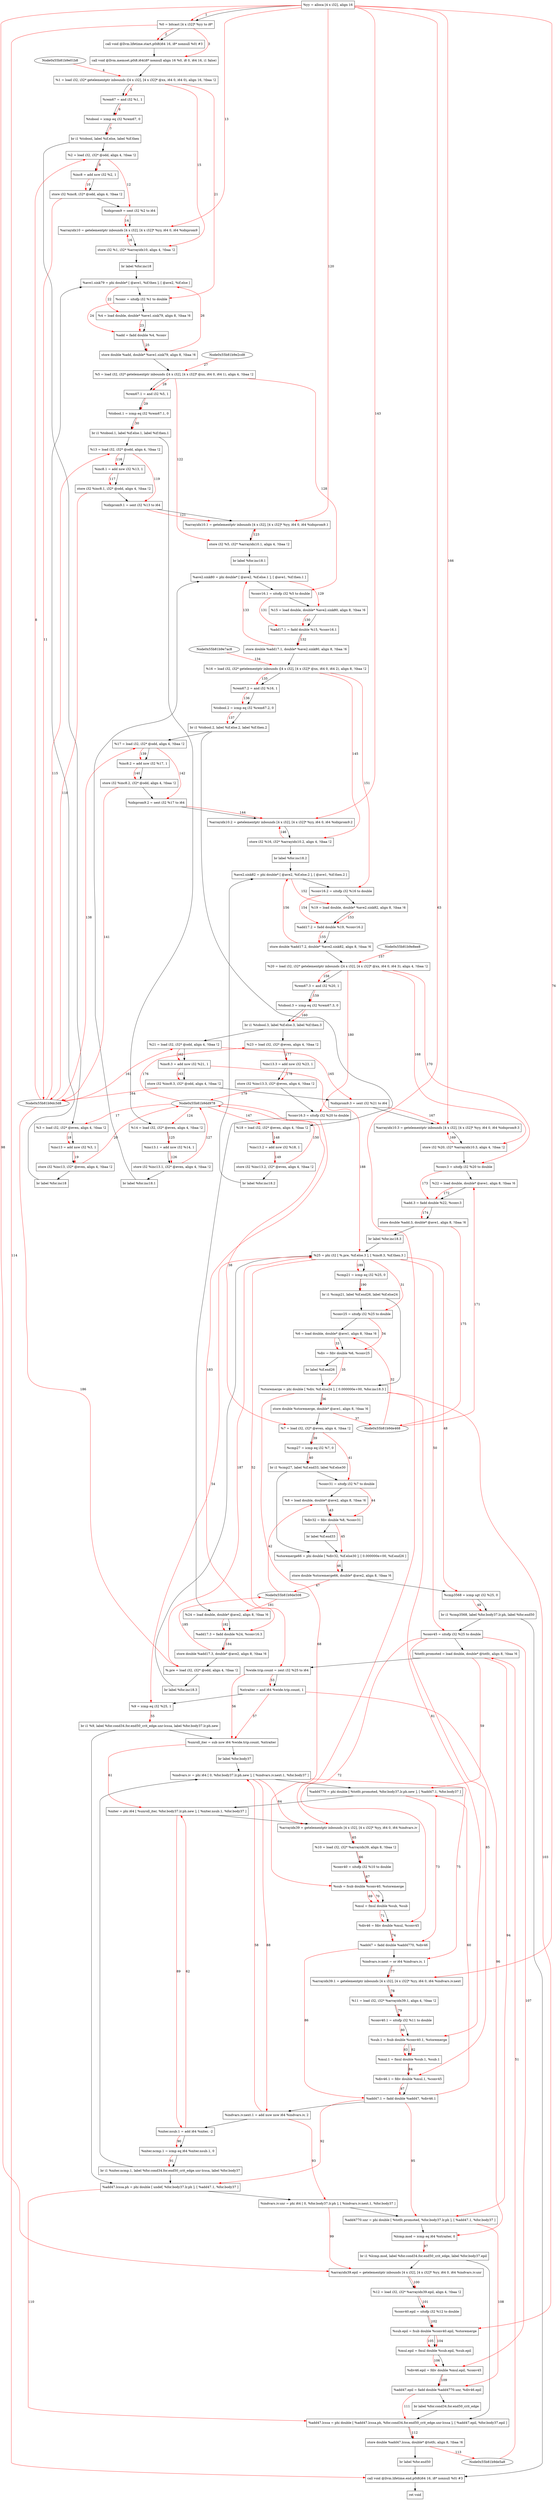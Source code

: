 digraph "CDFG for'func' function" {
	Node0x55b81b9df7c8[shape=record, label="  %yy = alloca [4 x i32], align 16"]
	Node0x55b81b9df878[shape=record, label="  %0 = bitcast [4 x i32]* %yy to i8*"]
	Node0x55b81b9dfcd8[shape=record, label="  call void @llvm.lifetime.start.p0i8(i64 16, i8* nonnull %0) #3"]
	Node0x55b81b9e00a8[shape=record, label="  call void @llvm.memset.p0i8.i64(i8* nonnull align 16 %0, i8 0, i64 16, i1 false)"]
	Node0x55b81b9e0418[shape=record, label="  %1 = load i32, i32* getelementptr inbounds ([4 x i32], [4 x i32]* @xx, i64 0, i64 0), align 16, !tbaa !2"]
	Node0x55b81b9e1340[shape=record, label="  %rem67 = and i32 %1, 1"]
	Node0x55b81b9e13b0[shape=record, label="  %tobool = icmp eq i32 %rem67, 0"]
	Node0x55b81b971348[shape=record, label="  br i1 %tobool, label %if.else, label %if.then"]
	Node0x55b81b9e1568[shape=record, label="  %2 = load i32, i32* @odd, align 4, !tbaa !2"]
	Node0x55b81b9e1c20[shape=record, label="  %inc8 = add nsw i32 %2, 1"]
	Node0x55b81b9e1c90[shape=record, label="  store i32 %inc8, i32* @odd, align 4, !tbaa !2"]
	Node0x55b81b9e1cf8[shape=record, label="  %idxprom9 = sext i32 %2 to i64"]
	Node0x55b81b9e1db8[shape=record, label="  %arrayidx10 = getelementptr inbounds [4 x i32], [4 x i32]* %yy, i64 0, i64 %idxprom9"]
	Node0x55b81b9e1e70[shape=record, label="  store i32 %1, i32* %arrayidx10, align 4, !tbaa !2"]
	Node0x55b81b9e1fb8[shape=record, label="  br label %for.inc18"]
	Node0x55b81b9e1498[shape=record, label="  %3 = load i32, i32* @even, align 4, !tbaa !2"]
	Node0x55b81b9e2030[shape=record, label="  %inc13 = add nsw i32 %3, 1"]
	Node0x55b81b9e20c0[shape=record, label="  store i32 %inc13, i32* @even, align 4, !tbaa !2"]
	Node0x55b81b9e2128[shape=record, label="  br label %for.inc18"]
	Node0x55b81b9e2178[shape=record, label="  %ave1.sink79 = phi double* [ @ave1, %if.then ], [ @ave2, %if.else ]"]
	Node0x55b81b9e1f58[shape=record, label="  %conv = sitofp i32 %1 to double"]
	Node0x55b81b9e2418[shape=record, label="  %4 = load double, double* %ave1.sink79, align 8, !tbaa !6"]
	Node0x55b81b9e2580[shape=record, label="  %add = fadd double %4, %conv"]
	Node0x55b81b9e2610[shape=record, label="  store double %add, double* %ave1.sink79, align 8, !tbaa !6"]
	Node0x55b81b9e2d28[shape=record, label="  %5 = load i32, i32* getelementptr inbounds ([4 x i32], [4 x i32]* @xx, i64 0, i64 1), align 4, !tbaa !2"]
	Node0x55b81b9e2da0[shape=record, label="  %rem67.1 = and i32 %5, 1"]
	Node0x55b81b9e2e10[shape=record, label="  %tobool.1 = icmp eq i32 %rem67.1, 0"]
	Node0x55b81b971588[shape=record, label="  br i1 %tobool.1, label %if.else.1, label %if.then.1"]
	Node0x55b81b9e30d8[shape=record, label="  %conv25 = sitofp i32 %25 to double"]
	Node0x55b81b9e31c8[shape=record, label="  %6 = load double, double* @ave1, align 8, !tbaa !6"]
	Node0x55b81b9e3240[shape=record, label="  %div = fdiv double %6, %conv25"]
	Node0x55b81b9e3398[shape=record, label="  br label %if.end26"]
	Node0x55b81b9e3468[shape=record, label="  %storemerge = phi double [ %div, %if.else24 ], [ 0.000000e+00, %for.inc18.3 ]"]
	Node0x55b81b9e3560[shape=record, label="  store double %storemerge, double* @ave1, align 8, !tbaa !6"]
	Node0x55b81b9e35c8[shape=record, label="  %7 = load i32, i32* @even, align 4, !tbaa !2"]
	Node0x55b81b9e3640[shape=record, label="  %cmp27 = icmp eq i32 %7, 0"]
	Node0x55b81b9e3bc8[shape=record, label="  br i1 %cmp27, label %if.end33, label %if.else30"]
	Node0x55b81b9e3b38[shape=record, label="  %conv31 = sitofp i32 %7 to double"]
	Node0x55b81b9e3c48[shape=record, label="  %8 = load double, double* @ave2, align 8, !tbaa !6"]
	Node0x55b81b9e3d50[shape=record, label="  %div32 = fdiv double %8, %conv31"]
	Node0x55b81b9e3dc8[shape=record, label="  br label %if.end33"]
	Node0x55b81b9e2508[shape=record, label="  %storemerge66 = phi double [ %div32, %if.else30 ], [ 0.000000e+00, %if.end26 ]"]
	Node0x55b81b9e3ec0[shape=record, label="  store double %storemerge66, double* @ave2, align 8, !tbaa !6"]
	Node0x55b81b9e3f40[shape=record, label="  %cmp3568 = icmp sgt i32 %25, 0"]
	Node0x55b81b9e4168[shape=record, label="  br i1 %cmp3568, label %for.body37.lr.ph, label %for.end50"]
	Node0x55b81b9e3a58[shape=record, label="  %conv45 = sitofp i32 %25 to double"]
	Node0x55b81b9e4228[shape=record, label="  %totfc.promoted = load double, double* @totfc, align 8, !tbaa !6"]
	Node0x55b81b9e4288[shape=record, label="  %wide.trip.count = zext i32 %25 to i64"]
	Node0x55b81b9e4b70[shape=record, label="  %xtraiter = and i64 %wide.trip.count, 1"]
	Node0x55b81b9e4be0[shape=record, label="  %9 = icmp eq i32 %25, 1"]
	Node0x55b81b9e4f18[shape=record, label="  br i1 %9, label %for.cond34.for.end50_crit_edge.unr-lcssa, label %for.body37.lr.ph.new"]
	Node0x55b81b9e4f90[shape=record, label="  %unroll_iter = sub nsw i64 %wide.trip.count, %xtraiter"]
	Node0x55b81b9e5068[shape=record, label="  br label %for.body37"]
	Node0x55b81b9e5118[shape=record, label="  %indvars.iv = phi i64 [ 0, %for.body37.lr.ph.new ], [ %indvars.iv.next.1, %for.body37 ]"]
	Node0x55b81b9e5298[shape=record, label="  %add4770 = phi double [ %totfc.promoted, %for.body37.lr.ph.new ], [ %add47.1, %for.body37 ]"]
	Node0x55b81b9e53e8[shape=record, label="  %niter = phi i64 [ %unroll_iter, %for.body37.lr.ph.new ], [ %niter.nsub.1, %for.body37 ]"]
	Node0x55b81b9e54e8[shape=record, label="  %arrayidx39 = getelementptr inbounds [4 x i32], [4 x i32]* %yy, i64 0, i64 %indvars.iv"]
	Node0x55b81b9e5588[shape=record, label="  %10 = load i32, i32* %arrayidx39, align 8, !tbaa !2"]
	Node0x55b81b9e55e8[shape=record, label="  %conv40 = sitofp i32 %10 to double"]
	Node0x55b81b9e5680[shape=record, label="  %sub = fsub double %conv40, %storemerge"]
	Node0x55b81b9e5710[shape=record, label="  %mul = fmul double %sub, %sub"]
	Node0x55b81b9e57a0[shape=record, label="  %div46 = fdiv double %mul, %conv45"]
	Node0x55b81b9e5e50[shape=record, label="  %add47 = fadd double %add4770, %div46"]
	Node0x55b81b9e5ee0[shape=record, label="  %indvars.iv.next = or i64 %indvars.iv, 1"]
	Node0x55b81b9e5fc8[shape=record, label="  %arrayidx39.1 = getelementptr inbounds [4 x i32], [4 x i32]* %yy, i64 0, i64 %indvars.iv.next"]
	Node0x55b81b9e6038[shape=record, label="  %11 = load i32, i32* %arrayidx39.1, align 4, !tbaa !2"]
	Node0x55b81b9e6098[shape=record, label="  %conv40.1 = sitofp i32 %11 to double"]
	Node0x55b81b9e6140[shape=record, label="  %sub.1 = fsub double %conv40.1, %storemerge"]
	Node0x55b81b9e61d0[shape=record, label="  %mul.1 = fmul double %sub.1, %sub.1"]
	Node0x55b81b9e6260[shape=record, label="  %div46.1 = fdiv double %mul.1, %conv45"]
	Node0x55b81b9e62f0[shape=record, label="  %add47.1 = fadd double %add47, %div46.1"]
	Node0x55b81b9e6390[shape=record, label="  %indvars.iv.next.1 = add nuw nsw i64 %indvars.iv, 2"]
	Node0x55b81b9e6400[shape=record, label="  %niter.nsub.1 = add i64 %niter, -2"]
	Node0x55b81b9e6470[shape=record, label="  %niter.ncmp.1 = icmp eq i64 %niter.nsub.1, 0"]
	Node0x55b81b9e6538[shape=record, label="  br i1 %niter.ncmp.1, label %for.cond34.for.end50_crit_edge.unr-lcssa, label %for.body37"]
	Node0x55b81b9e65b8[shape=record, label="  %add47.lcssa.ph = phi double [ undef, %for.body37.lr.ph ], [ %add47.1, %for.body37 ]"]
	Node0x55b81b9e6688[shape=record, label="  %indvars.iv.unr = phi i64 [ 0, %for.body37.lr.ph ], [ %indvars.iv.next.1, %for.body37 ]"]
	Node0x55b81b9e6758[shape=record, label="  %add4770.unr = phi double [ %totfc.promoted, %for.body37.lr.ph ], [ %add47.1, %for.body37 ]"]
	Node0x55b81b9e6820[shape=record, label="  %lcmp.mod = icmp eq i64 %xtraiter, 0"]
	Node0x55b81b9e69a8[shape=record, label="  br i1 %lcmp.mod, label %for.cond34.for.end50_crit_edge, label %for.body37.epil"]
	Node0x55b81b9e6a68[shape=record, label="  %arrayidx39.epil = getelementptr inbounds [4 x i32], [4 x i32]* %yy, i64 0, i64 %indvars.iv.unr"]
	Node0x55b81b9e5398[shape=record, label="  %12 = load i32, i32* %arrayidx39.epil, align 4, !tbaa !2"]
	Node0x55b81b9e4e68[shape=record, label="  %conv40.epil = sitofp i32 %12 to double"]
	Node0x55b81b9e6b20[shape=record, label="  %sub.epil = fsub double %conv40.epil, %storemerge"]
	Node0x55b81b9e6bc0[shape=record, label="  %mul.epil = fmul double %sub.epil, %sub.epil"]
	Node0x55b81b9e6c60[shape=record, label="  %div46.epil = fdiv double %mul.epil, %conv45"]
	Node0x55b81b9e6d00[shape=record, label="  %add47.epil = fadd double %add4770.unr, %div46.epil"]
	Node0x55b81b9e5248[shape=record, label="  br label %for.cond34.for.end50_crit_edge"]
	Node0x55b81b9e6dd8[shape=record, label="  %add47.lcssa = phi double [ %add47.lcssa.ph, %for.cond34.for.end50_crit_edge.unr-lcssa ], [ %add47.epil, %for.body37.epil ]"]
	Node0x55b81b9e6ea0[shape=record, label="  store double %add47.lcssa, double* @totfc, align 8, !tbaa !6"]
	Node0x55b81b9e4d18[shape=record, label="  br label %for.end50"]
	Node0x55b81b9e71f8[shape=record, label="  call void @llvm.lifetime.end.p0i8(i64 16, i8* nonnull %0) #3"]
	Node0x55b81b9e4c20[shape=record, label="  ret void"]
	Node0x55b81b9e2ff8[shape=record, label="  %13 = load i32, i32* @odd, align 4, !tbaa !2"]
	Node0x55b81b9e72d0[shape=record, label="  %inc8.1 = add nsw i32 %13, 1"]
	Node0x55b81b9e7340[shape=record, label="  store i32 %inc8.1, i32* @odd, align 4, !tbaa !2"]
	Node0x55b81b9e73a8[shape=record, label="  %idxprom9.1 = sext i32 %13 to i64"]
	Node0x55b81b9e7438[shape=record, label="  %arrayidx10.1 = getelementptr inbounds [4 x i32], [4 x i32]* %yy, i64 0, i64 %idxprom9.1"]
	Node0x55b81b9e74f0[shape=record, label="  store i32 %5, i32* %arrayidx10.1, align 4, !tbaa !2"]
	Node0x55b81b9e7638[shape=record, label="  br label %for.inc18.1"]
	Node0x55b81b9e2f18[shape=record, label="  %14 = load i32, i32* @even, align 4, !tbaa !2"]
	Node0x55b81b9e76b0[shape=record, label="  %inc13.1 = add nsw i32 %14, 1"]
	Node0x55b81b9e7740[shape=record, label="  store i32 %inc13.1, i32* @even, align 4, !tbaa !2"]
	Node0x55b81b9e77a8[shape=record, label="  br label %for.inc18.1"]
	Node0x55b81b9e77f8[shape=record, label="  %ave2.sink80 = phi double* [ @ave2, %if.else.1 ], [ @ave1, %if.then.1 ]"]
	Node0x55b81b9e75d8[shape=record, label="  %conv16.1 = sitofp i32 %5 to double"]
	Node0x55b81b9e7908[shape=record, label="  %15 = load double, double* %ave2.sink80, align 8, !tbaa !6"]
	Node0x55b81b9e7980[shape=record, label="  %add17.1 = fadd double %15, %conv16.1"]
	Node0x55b81b9e7a10[shape=record, label="  store double %add17.1, double* %ave2.sink80, align 8, !tbaa !6"]
	Node0x55b81b9e7b18[shape=record, label="  %16 = load i32, i32* getelementptr inbounds ([4 x i32], [4 x i32]* @xx, i64 0, i64 2), align 8, !tbaa !2"]
	Node0x55b81b9e7b90[shape=record, label="  %rem67.2 = and i32 %16, 1"]
	Node0x55b81b9e7c00[shape=record, label="  %tobool.2 = icmp eq i32 %rem67.2, 0"]
	Node0x55b81b9e3cd8[shape=record, label="  br i1 %tobool.2, label %if.else.2, label %if.then.2"]
	Node0x55b81b9e4478[shape=record, label="  %17 = load i32, i32* @odd, align 4, !tbaa !2"]
	Node0x55b81b9e44f0[shape=record, label="  %inc8.2 = add nsw i32 %17, 1"]
	Node0x55b81b9e4580[shape=record, label="  store i32 %inc8.2, i32* @odd, align 4, !tbaa !2"]
	Node0x55b81b9e45e8[shape=record, label="  %idxprom9.2 = sext i32 %17 to i64"]
	Node0x55b81b9e46a8[shape=record, label="  %arrayidx10.2 = getelementptr inbounds [4 x i32], [4 x i32]* %yy, i64 0, i64 %idxprom9.2"]
	Node0x55b81b9e4760[shape=record, label="  store i32 %16, i32* %arrayidx10.2, align 4, !tbaa !2"]
	Node0x55b81b9e48a8[shape=record, label="  br label %for.inc18.2"]
	Node0x55b81b9e4398[shape=record, label="  %18 = load i32, i32* @even, align 4, !tbaa !2"]
	Node0x55b81b9e4920[shape=record, label="  %inc13.2 = add nsw i32 %18, 1"]
	Node0x55b81b9e49b0[shape=record, label="  store i32 %inc13.2, i32* @even, align 4, !tbaa !2"]
	Node0x55b81b9e4a18[shape=record, label="  br label %for.inc18.2"]
	Node0x55b81b9e4a68[shape=record, label="  %ave2.sink82 = phi double* [ @ave2, %if.else.2 ], [ @ave1, %if.then.2 ]"]
	Node0x55b81b9e4848[shape=record, label="  %conv16.2 = sitofp i32 %16 to double"]
	Node0x55b81b9e8cf8[shape=record, label="  %19 = load double, double* %ave2.sink82, align 8, !tbaa !6"]
	Node0x55b81b9e8d70[shape=record, label="  %add17.2 = fadd double %19, %conv16.2"]
	Node0x55b81b9e8e00[shape=record, label="  store double %add17.2, double* %ave2.sink82, align 8, !tbaa !6"]
	Node0x55b81b9e8f38[shape=record, label="  %20 = load i32, i32* getelementptr inbounds ([4 x i32], [4 x i32]* @xx, i64 0, i64 3), align 4, !tbaa !2"]
	Node0x55b81b9e8fb0[shape=record, label="  %rem67.3 = and i32 %20, 1"]
	Node0x55b81b9e9020[shape=record, label="  %tobool.3 = icmp eq i32 %rem67.3, 0"]
	Node0x55b81b9e58a8[shape=record, label="  br i1 %tobool.3, label %if.else.3, label %if.then.3"]
	Node0x55b81b9e5818[shape=record, label="  %21 = load i32, i32* @odd, align 4, !tbaa !2"]
	Node0x55b81b9e5920[shape=record, label="  %inc8.3 = add nsw i32 %21, 1"]
	Node0x55b81b9e59b0[shape=record, label="  store i32 %inc8.3, i32* @odd, align 4, !tbaa !2"]
	Node0x55b81b9e5a18[shape=record, label="  %idxprom9.3 = sext i32 %21 to i64"]
	Node0x55b81b9e5ad8[shape=record, label="  %arrayidx10.3 = getelementptr inbounds [4 x i32], [4 x i32]* %yy, i64 0, i64 %idxprom9.3"]
	Node0x55b81b9e5b90[shape=record, label="  store i32 %20, i32* %arrayidx10.3, align 4, !tbaa !2"]
	Node0x55b81b9e5bf8[shape=record, label="  %conv.3 = sitofp i32 %20 to double"]
	Node0x55b81b9e5c78[shape=record, label="  %22 = load double, double* @ave1, align 8, !tbaa !6"]
	Node0x55b81b9e5cf0[shape=record, label="  %add.3 = fadd double %22, %conv.3"]
	Node0x55b81b9e5d80[shape=record, label="  store double %add.3, double* @ave1, align 8, !tbaa !6"]
	Node0x55b81b9e9e28[shape=record, label="  br label %for.inc18.3"]
	Node0x55b81b9e9128[shape=record, label="  %23 = load i32, i32* @even, align 4, !tbaa !2"]
	Node0x55b81b9e9ea0[shape=record, label="  %inc13.3 = add nsw i32 %23, 1"]
	Node0x55b81b9e9f10[shape=record, label="  store i32 %inc13.3, i32* @even, align 4, !tbaa !2"]
	Node0x55b81b9e9f78[shape=record, label="  %conv16.3 = sitofp i32 %20 to double"]
	Node0x55b81b9e9fd8[shape=record, label="  %24 = load double, double* @ave2, align 8, !tbaa !6"]
	Node0x55b81b9ea050[shape=record, label="  %add17.3 = fadd double %24, %conv16.3"]
	Node0x55b81b9ea0e0[shape=record, label="  store double %add17.3, double* @ave2, align 8, !tbaa !6"]
	Node0x55b81b9ea148[shape=record, label="  %.pre = load i32, i32* @odd, align 4, !tbaa !2"]
	Node0x55b81b9ea1c8[shape=record, label="  br label %for.inc18.3"]
	Node0x55b81b9ea218[shape=record, label="  %25 = phi i32 [ %.pre, %if.else.3 ], [ %inc8.3, %if.then.3 ]"]
	Node0x55b81b9ea2e0[shape=record, label="  %cmp21 = icmp eq i32 %25, 0"]
	Node0x55b81b9ea388[shape=record, label="  br i1 %cmp21, label %if.end26, label %if.else24"]
	Node0x55b81b9df7c8 -> Node0x55b81b9df878
	Node0x55b81b9df878 -> Node0x55b81b9dfcd8
	Node0x55b81b9dfcd8 -> Node0x55b81b9e00a8
	Node0x55b81b9e00a8 -> Node0x55b81b9e0418
	Node0x55b81b9e0418 -> Node0x55b81b9e1340
	Node0x55b81b9e1340 -> Node0x55b81b9e13b0
	Node0x55b81b9e13b0 -> Node0x55b81b971348
	Node0x55b81b971348 -> Node0x55b81b9e1498
	Node0x55b81b971348 -> Node0x55b81b9e1568
	Node0x55b81b9e1568 -> Node0x55b81b9e1c20
	Node0x55b81b9e1c20 -> Node0x55b81b9e1c90
	Node0x55b81b9e1c90 -> Node0x55b81b9e1cf8
	Node0x55b81b9e1cf8 -> Node0x55b81b9e1db8
	Node0x55b81b9e1db8 -> Node0x55b81b9e1e70
	Node0x55b81b9e1e70 -> Node0x55b81b9e1fb8
	Node0x55b81b9e1fb8 -> Node0x55b81b9e2178
	Node0x55b81b9e1498 -> Node0x55b81b9e2030
	Node0x55b81b9e2030 -> Node0x55b81b9e20c0
	Node0x55b81b9e20c0 -> Node0x55b81b9e2128
	Node0x55b81b9e2128 -> Node0x55b81b9e2178
	Node0x55b81b9e2178 -> Node0x55b81b9e1f58
	Node0x55b81b9e1f58 -> Node0x55b81b9e2418
	Node0x55b81b9e2418 -> Node0x55b81b9e2580
	Node0x55b81b9e2580 -> Node0x55b81b9e2610
	Node0x55b81b9e2610 -> Node0x55b81b9e2d28
	Node0x55b81b9e2d28 -> Node0x55b81b9e2da0
	Node0x55b81b9e2da0 -> Node0x55b81b9e2e10
	Node0x55b81b9e2e10 -> Node0x55b81b971588
	Node0x55b81b971588 -> Node0x55b81b9e2f18
	Node0x55b81b971588 -> Node0x55b81b9e2ff8
	Node0x55b81b9e30d8 -> Node0x55b81b9e31c8
	Node0x55b81b9e31c8 -> Node0x55b81b9e3240
	Node0x55b81b9e3240 -> Node0x55b81b9e3398
	Node0x55b81b9e3398 -> Node0x55b81b9e3468
	Node0x55b81b9e3468 -> Node0x55b81b9e3560
	Node0x55b81b9e3560 -> Node0x55b81b9e35c8
	Node0x55b81b9e35c8 -> Node0x55b81b9e3640
	Node0x55b81b9e3640 -> Node0x55b81b9e3bc8
	Node0x55b81b9e3bc8 -> Node0x55b81b9e2508
	Node0x55b81b9e3bc8 -> Node0x55b81b9e3b38
	Node0x55b81b9e3b38 -> Node0x55b81b9e3c48
	Node0x55b81b9e3c48 -> Node0x55b81b9e3d50
	Node0x55b81b9e3d50 -> Node0x55b81b9e3dc8
	Node0x55b81b9e3dc8 -> Node0x55b81b9e2508
	Node0x55b81b9e2508 -> Node0x55b81b9e3ec0
	Node0x55b81b9e3ec0 -> Node0x55b81b9e3f40
	Node0x55b81b9e3f40 -> Node0x55b81b9e4168
	Node0x55b81b9e4168 -> Node0x55b81b9e3a58
	Node0x55b81b9e4168 -> Node0x55b81b9e71f8
	Node0x55b81b9e3a58 -> Node0x55b81b9e4228
	Node0x55b81b9e4228 -> Node0x55b81b9e4288
	Node0x55b81b9e4288 -> Node0x55b81b9e4b70
	Node0x55b81b9e4b70 -> Node0x55b81b9e4be0
	Node0x55b81b9e4be0 -> Node0x55b81b9e4f18
	Node0x55b81b9e4f18 -> Node0x55b81b9e65b8
	Node0x55b81b9e4f18 -> Node0x55b81b9e4f90
	Node0x55b81b9e4f90 -> Node0x55b81b9e5068
	Node0x55b81b9e5068 -> Node0x55b81b9e5118
	Node0x55b81b9e5118 -> Node0x55b81b9e5298
	Node0x55b81b9e5298 -> Node0x55b81b9e53e8
	Node0x55b81b9e53e8 -> Node0x55b81b9e54e8
	Node0x55b81b9e54e8 -> Node0x55b81b9e5588
	Node0x55b81b9e5588 -> Node0x55b81b9e55e8
	Node0x55b81b9e55e8 -> Node0x55b81b9e5680
	Node0x55b81b9e5680 -> Node0x55b81b9e5710
	Node0x55b81b9e5710 -> Node0x55b81b9e57a0
	Node0x55b81b9e57a0 -> Node0x55b81b9e5e50
	Node0x55b81b9e5e50 -> Node0x55b81b9e5ee0
	Node0x55b81b9e5ee0 -> Node0x55b81b9e5fc8
	Node0x55b81b9e5fc8 -> Node0x55b81b9e6038
	Node0x55b81b9e6038 -> Node0x55b81b9e6098
	Node0x55b81b9e6098 -> Node0x55b81b9e6140
	Node0x55b81b9e6140 -> Node0x55b81b9e61d0
	Node0x55b81b9e61d0 -> Node0x55b81b9e6260
	Node0x55b81b9e6260 -> Node0x55b81b9e62f0
	Node0x55b81b9e62f0 -> Node0x55b81b9e6390
	Node0x55b81b9e6390 -> Node0x55b81b9e6400
	Node0x55b81b9e6400 -> Node0x55b81b9e6470
	Node0x55b81b9e6470 -> Node0x55b81b9e6538
	Node0x55b81b9e6538 -> Node0x55b81b9e65b8
	Node0x55b81b9e6538 -> Node0x55b81b9e5118
	Node0x55b81b9e65b8 -> Node0x55b81b9e6688
	Node0x55b81b9e6688 -> Node0x55b81b9e6758
	Node0x55b81b9e6758 -> Node0x55b81b9e6820
	Node0x55b81b9e6820 -> Node0x55b81b9e69a8
	Node0x55b81b9e69a8 -> Node0x55b81b9e6dd8
	Node0x55b81b9e69a8 -> Node0x55b81b9e6a68
	Node0x55b81b9e6a68 -> Node0x55b81b9e5398
	Node0x55b81b9e5398 -> Node0x55b81b9e4e68
	Node0x55b81b9e4e68 -> Node0x55b81b9e6b20
	Node0x55b81b9e6b20 -> Node0x55b81b9e6bc0
	Node0x55b81b9e6bc0 -> Node0x55b81b9e6c60
	Node0x55b81b9e6c60 -> Node0x55b81b9e6d00
	Node0x55b81b9e6d00 -> Node0x55b81b9e5248
	Node0x55b81b9e5248 -> Node0x55b81b9e6dd8
	Node0x55b81b9e6dd8 -> Node0x55b81b9e6ea0
	Node0x55b81b9e6ea0 -> Node0x55b81b9e4d18
	Node0x55b81b9e4d18 -> Node0x55b81b9e71f8
	Node0x55b81b9e71f8 -> Node0x55b81b9e4c20
	Node0x55b81b9e2ff8 -> Node0x55b81b9e72d0
	Node0x55b81b9e72d0 -> Node0x55b81b9e7340
	Node0x55b81b9e7340 -> Node0x55b81b9e73a8
	Node0x55b81b9e73a8 -> Node0x55b81b9e7438
	Node0x55b81b9e7438 -> Node0x55b81b9e74f0
	Node0x55b81b9e74f0 -> Node0x55b81b9e7638
	Node0x55b81b9e7638 -> Node0x55b81b9e77f8
	Node0x55b81b9e2f18 -> Node0x55b81b9e76b0
	Node0x55b81b9e76b0 -> Node0x55b81b9e7740
	Node0x55b81b9e7740 -> Node0x55b81b9e77a8
	Node0x55b81b9e77a8 -> Node0x55b81b9e77f8
	Node0x55b81b9e77f8 -> Node0x55b81b9e75d8
	Node0x55b81b9e75d8 -> Node0x55b81b9e7908
	Node0x55b81b9e7908 -> Node0x55b81b9e7980
	Node0x55b81b9e7980 -> Node0x55b81b9e7a10
	Node0x55b81b9e7a10 -> Node0x55b81b9e7b18
	Node0x55b81b9e7b18 -> Node0x55b81b9e7b90
	Node0x55b81b9e7b90 -> Node0x55b81b9e7c00
	Node0x55b81b9e7c00 -> Node0x55b81b9e3cd8
	Node0x55b81b9e3cd8 -> Node0x55b81b9e4398
	Node0x55b81b9e3cd8 -> Node0x55b81b9e4478
	Node0x55b81b9e4478 -> Node0x55b81b9e44f0
	Node0x55b81b9e44f0 -> Node0x55b81b9e4580
	Node0x55b81b9e4580 -> Node0x55b81b9e45e8
	Node0x55b81b9e45e8 -> Node0x55b81b9e46a8
	Node0x55b81b9e46a8 -> Node0x55b81b9e4760
	Node0x55b81b9e4760 -> Node0x55b81b9e48a8
	Node0x55b81b9e48a8 -> Node0x55b81b9e4a68
	Node0x55b81b9e4398 -> Node0x55b81b9e4920
	Node0x55b81b9e4920 -> Node0x55b81b9e49b0
	Node0x55b81b9e49b0 -> Node0x55b81b9e4a18
	Node0x55b81b9e4a18 -> Node0x55b81b9e4a68
	Node0x55b81b9e4a68 -> Node0x55b81b9e4848
	Node0x55b81b9e4848 -> Node0x55b81b9e8cf8
	Node0x55b81b9e8cf8 -> Node0x55b81b9e8d70
	Node0x55b81b9e8d70 -> Node0x55b81b9e8e00
	Node0x55b81b9e8e00 -> Node0x55b81b9e8f38
	Node0x55b81b9e8f38 -> Node0x55b81b9e8fb0
	Node0x55b81b9e8fb0 -> Node0x55b81b9e9020
	Node0x55b81b9e9020 -> Node0x55b81b9e58a8
	Node0x55b81b9e58a8 -> Node0x55b81b9e9128
	Node0x55b81b9e58a8 -> Node0x55b81b9e5818
	Node0x55b81b9e5818 -> Node0x55b81b9e5920
	Node0x55b81b9e5920 -> Node0x55b81b9e59b0
	Node0x55b81b9e59b0 -> Node0x55b81b9e5a18
	Node0x55b81b9e5a18 -> Node0x55b81b9e5ad8
	Node0x55b81b9e5ad8 -> Node0x55b81b9e5b90
	Node0x55b81b9e5b90 -> Node0x55b81b9e5bf8
	Node0x55b81b9e5bf8 -> Node0x55b81b9e5c78
	Node0x55b81b9e5c78 -> Node0x55b81b9e5cf0
	Node0x55b81b9e5cf0 -> Node0x55b81b9e5d80
	Node0x55b81b9e5d80 -> Node0x55b81b9e9e28
	Node0x55b81b9e9e28 -> Node0x55b81b9ea218
	Node0x55b81b9e9128 -> Node0x55b81b9e9ea0
	Node0x55b81b9e9ea0 -> Node0x55b81b9e9f10
	Node0x55b81b9e9f10 -> Node0x55b81b9e9f78
	Node0x55b81b9e9f78 -> Node0x55b81b9e9fd8
	Node0x55b81b9e9fd8 -> Node0x55b81b9ea050
	Node0x55b81b9ea050 -> Node0x55b81b9ea0e0
	Node0x55b81b9ea0e0 -> Node0x55b81b9ea148
	Node0x55b81b9ea148 -> Node0x55b81b9ea1c8
	Node0x55b81b9ea1c8 -> Node0x55b81b9ea218
	Node0x55b81b9ea218 -> Node0x55b81b9ea2e0
	Node0x55b81b9ea2e0 -> Node0x55b81b9ea388
	Node0x55b81b9ea388 -> Node0x55b81b9e3468
	Node0x55b81b9ea388 -> Node0x55b81b9e30d8
edge [color=red]
	Node0x55b81b9df7c8 -> Node0x55b81b9df878[label="1"]
	Node0x55b81b9df878 -> Node0x55b81b9dfcd8[label="2"]
	Node0x55b81b9df878 -> Node0x55b81b9e00a8[label="3"]
	Node0x55b81b9e01b8 -> Node0x55b81b9e0418[label="4"]
	Node0x55b81b9e0418 -> Node0x55b81b9e1340[label="5"]
	Node0x55b81b9e1340 -> Node0x55b81b9e13b0[label="6"]
	Node0x55b81b9e13b0 -> Node0x55b81b971348[label="7"]
	Node0x55b81b9dc3d8 -> Node0x55b81b9e1568[label="8"]
	Node0x55b81b9e1568 -> Node0x55b81b9e1c20[label="9"]
	Node0x55b81b9e1c20 -> Node0x55b81b9e1c90[label="10"]
	Node0x55b81b9e1c90 -> Node0x55b81b9dc3d8[label="11"]
	Node0x55b81b9e1568 -> Node0x55b81b9e1cf8[label="12"]
	Node0x55b81b9df7c8 -> Node0x55b81b9e1db8[label="13"]
	Node0x55b81b9e1cf8 -> Node0x55b81b9e1db8[label="14"]
	Node0x55b81b9e0418 -> Node0x55b81b9e1e70[label="15"]
	Node0x55b81b9e1e70 -> Node0x55b81b9e1db8[label="16"]
	Node0x55b81b9dd978 -> Node0x55b81b9e1498[label="17"]
	Node0x55b81b9e1498 -> Node0x55b81b9e2030[label="18"]
	Node0x55b81b9e2030 -> Node0x55b81b9e20c0[label="19"]
	Node0x55b81b9e20c0 -> Node0x55b81b9dd978[label="20"]
	Node0x55b81b9e0418 -> Node0x55b81b9e1f58[label="21"]
	Node0x55b81b9e2178 -> Node0x55b81b9e2418[label="22"]
	Node0x55b81b9e2418 -> Node0x55b81b9e2580[label="23"]
	Node0x55b81b9e1f58 -> Node0x55b81b9e2580[label="24"]
	Node0x55b81b9e2580 -> Node0x55b81b9e2610[label="25"]
	Node0x55b81b9e2610 -> Node0x55b81b9e2178[label="26"]
	Node0x55b81b9e2cd8 -> Node0x55b81b9e2d28[label="27"]
	Node0x55b81b9e2d28 -> Node0x55b81b9e2da0[label="28"]
	Node0x55b81b9e2da0 -> Node0x55b81b9e2e10[label="29"]
	Node0x55b81b9e2e10 -> Node0x55b81b971588[label="30"]
	Node0x55b81b9ea218 -> Node0x55b81b9e30d8[label="31"]
	Node0x55b81b9de468 -> Node0x55b81b9e31c8[label="32"]
	Node0x55b81b9e31c8 -> Node0x55b81b9e3240[label="33"]
	Node0x55b81b9e30d8 -> Node0x55b81b9e3240[label="34"]
	Node0x55b81b9e3240 -> Node0x55b81b9e3468[label="35"]
	Node0x55b81b9e3468 -> Node0x55b81b9e3560[label="36"]
	Node0x55b81b9e3560 -> Node0x55b81b9de468[label="37"]
	Node0x55b81b9dd978 -> Node0x55b81b9e35c8[label="38"]
	Node0x55b81b9e35c8 -> Node0x55b81b9e3640[label="39"]
	Node0x55b81b9e3640 -> Node0x55b81b9e3bc8[label="40"]
	Node0x55b81b9e35c8 -> Node0x55b81b9e3b38[label="41"]
	Node0x55b81b9de508 -> Node0x55b81b9e3c48[label="42"]
	Node0x55b81b9e3c48 -> Node0x55b81b9e3d50[label="43"]
	Node0x55b81b9e3b38 -> Node0x55b81b9e3d50[label="44"]
	Node0x55b81b9e3d50 -> Node0x55b81b9e2508[label="45"]
	Node0x55b81b9e2508 -> Node0x55b81b9e3ec0[label="46"]
	Node0x55b81b9e3ec0 -> Node0x55b81b9de508[label="47"]
	Node0x55b81b9ea218 -> Node0x55b81b9e3f40[label="48"]
	Node0x55b81b9e3f40 -> Node0x55b81b9e4168[label="49"]
	Node0x55b81b9ea218 -> Node0x55b81b9e3a58[label="50"]
	Node0x55b81b9de5a8 -> Node0x55b81b9e4228[label="51"]
	Node0x55b81b9ea218 -> Node0x55b81b9e4288[label="52"]
	Node0x55b81b9e4288 -> Node0x55b81b9e4b70[label="53"]
	Node0x55b81b9ea218 -> Node0x55b81b9e4be0[label="54"]
	Node0x55b81b9e4be0 -> Node0x55b81b9e4f18[label="55"]
	Node0x55b81b9e4288 -> Node0x55b81b9e4f90[label="56"]
	Node0x55b81b9e4b70 -> Node0x55b81b9e4f90[label="57"]
	Node0x55b81b9e6390 -> Node0x55b81b9e5118[label="58"]
	Node0x55b81b9e4228 -> Node0x55b81b9e5298[label="59"]
	Node0x55b81b9e62f0 -> Node0x55b81b9e5298[label="60"]
	Node0x55b81b9e4f90 -> Node0x55b81b9e53e8[label="61"]
	Node0x55b81b9e6400 -> Node0x55b81b9e53e8[label="62"]
	Node0x55b81b9df7c8 -> Node0x55b81b9e54e8[label="63"]
	Node0x55b81b9e5118 -> Node0x55b81b9e54e8[label="64"]
	Node0x55b81b9e54e8 -> Node0x55b81b9e5588[label="65"]
	Node0x55b81b9e5588 -> Node0x55b81b9e55e8[label="66"]
	Node0x55b81b9e55e8 -> Node0x55b81b9e5680[label="67"]
	Node0x55b81b9e3468 -> Node0x55b81b9e5680[label="68"]
	Node0x55b81b9e5680 -> Node0x55b81b9e5710[label="69"]
	Node0x55b81b9e5680 -> Node0x55b81b9e5710[label="70"]
	Node0x55b81b9e5710 -> Node0x55b81b9e57a0[label="71"]
	Node0x55b81b9e3a58 -> Node0x55b81b9e57a0[label="72"]
	Node0x55b81b9e5298 -> Node0x55b81b9e5e50[label="73"]
	Node0x55b81b9e57a0 -> Node0x55b81b9e5e50[label="74"]
	Node0x55b81b9e5118 -> Node0x55b81b9e5ee0[label="75"]
	Node0x55b81b9df7c8 -> Node0x55b81b9e5fc8[label="76"]
	Node0x55b81b9e5ee0 -> Node0x55b81b9e5fc8[label="77"]
	Node0x55b81b9e5fc8 -> Node0x55b81b9e6038[label="78"]
	Node0x55b81b9e6038 -> Node0x55b81b9e6098[label="79"]
	Node0x55b81b9e6098 -> Node0x55b81b9e6140[label="80"]
	Node0x55b81b9e3468 -> Node0x55b81b9e6140[label="81"]
	Node0x55b81b9e6140 -> Node0x55b81b9e61d0[label="82"]
	Node0x55b81b9e6140 -> Node0x55b81b9e61d0[label="83"]
	Node0x55b81b9e61d0 -> Node0x55b81b9e6260[label="84"]
	Node0x55b81b9e3a58 -> Node0x55b81b9e6260[label="85"]
	Node0x55b81b9e5e50 -> Node0x55b81b9e62f0[label="86"]
	Node0x55b81b9e6260 -> Node0x55b81b9e62f0[label="87"]
	Node0x55b81b9e5118 -> Node0x55b81b9e6390[label="88"]
	Node0x55b81b9e53e8 -> Node0x55b81b9e6400[label="89"]
	Node0x55b81b9e6400 -> Node0x55b81b9e6470[label="90"]
	Node0x55b81b9e6470 -> Node0x55b81b9e6538[label="91"]
	Node0x55b81b9e62f0 -> Node0x55b81b9e65b8[label="92"]
	Node0x55b81b9e6390 -> Node0x55b81b9e6688[label="93"]
	Node0x55b81b9e4228 -> Node0x55b81b9e6758[label="94"]
	Node0x55b81b9e62f0 -> Node0x55b81b9e6758[label="95"]
	Node0x55b81b9e4b70 -> Node0x55b81b9e6820[label="96"]
	Node0x55b81b9e6820 -> Node0x55b81b9e69a8[label="97"]
	Node0x55b81b9df7c8 -> Node0x55b81b9e6a68[label="98"]
	Node0x55b81b9e6688 -> Node0x55b81b9e6a68[label="99"]
	Node0x55b81b9e6a68 -> Node0x55b81b9e5398[label="100"]
	Node0x55b81b9e5398 -> Node0x55b81b9e4e68[label="101"]
	Node0x55b81b9e4e68 -> Node0x55b81b9e6b20[label="102"]
	Node0x55b81b9e3468 -> Node0x55b81b9e6b20[label="103"]
	Node0x55b81b9e6b20 -> Node0x55b81b9e6bc0[label="104"]
	Node0x55b81b9e6b20 -> Node0x55b81b9e6bc0[label="105"]
	Node0x55b81b9e6bc0 -> Node0x55b81b9e6c60[label="106"]
	Node0x55b81b9e3a58 -> Node0x55b81b9e6c60[label="107"]
	Node0x55b81b9e6758 -> Node0x55b81b9e6d00[label="108"]
	Node0x55b81b9e6c60 -> Node0x55b81b9e6d00[label="109"]
	Node0x55b81b9e65b8 -> Node0x55b81b9e6dd8[label="110"]
	Node0x55b81b9e6d00 -> Node0x55b81b9e6dd8[label="111"]
	Node0x55b81b9e6dd8 -> Node0x55b81b9e6ea0[label="112"]
	Node0x55b81b9e6ea0 -> Node0x55b81b9de5a8[label="113"]
	Node0x55b81b9df878 -> Node0x55b81b9e71f8[label="114"]
	Node0x55b81b9dc3d8 -> Node0x55b81b9e2ff8[label="115"]
	Node0x55b81b9e2ff8 -> Node0x55b81b9e72d0[label="116"]
	Node0x55b81b9e72d0 -> Node0x55b81b9e7340[label="117"]
	Node0x55b81b9e7340 -> Node0x55b81b9dc3d8[label="118"]
	Node0x55b81b9e2ff8 -> Node0x55b81b9e73a8[label="119"]
	Node0x55b81b9df7c8 -> Node0x55b81b9e7438[label="120"]
	Node0x55b81b9e73a8 -> Node0x55b81b9e7438[label="121"]
	Node0x55b81b9e2d28 -> Node0x55b81b9e74f0[label="122"]
	Node0x55b81b9e74f0 -> Node0x55b81b9e7438[label="123"]
	Node0x55b81b9dd978 -> Node0x55b81b9e2f18[label="124"]
	Node0x55b81b9e2f18 -> Node0x55b81b9e76b0[label="125"]
	Node0x55b81b9e76b0 -> Node0x55b81b9e7740[label="126"]
	Node0x55b81b9e7740 -> Node0x55b81b9dd978[label="127"]
	Node0x55b81b9e2d28 -> Node0x55b81b9e75d8[label="128"]
	Node0x55b81b9e77f8 -> Node0x55b81b9e7908[label="129"]
	Node0x55b81b9e7908 -> Node0x55b81b9e7980[label="130"]
	Node0x55b81b9e75d8 -> Node0x55b81b9e7980[label="131"]
	Node0x55b81b9e7980 -> Node0x55b81b9e7a10[label="132"]
	Node0x55b81b9e7a10 -> Node0x55b81b9e77f8[label="133"]
	Node0x55b81b9e7ac8 -> Node0x55b81b9e7b18[label="134"]
	Node0x55b81b9e7b18 -> Node0x55b81b9e7b90[label="135"]
	Node0x55b81b9e7b90 -> Node0x55b81b9e7c00[label="136"]
	Node0x55b81b9e7c00 -> Node0x55b81b9e3cd8[label="137"]
	Node0x55b81b9dc3d8 -> Node0x55b81b9e4478[label="138"]
	Node0x55b81b9e4478 -> Node0x55b81b9e44f0[label="139"]
	Node0x55b81b9e44f0 -> Node0x55b81b9e4580[label="140"]
	Node0x55b81b9e4580 -> Node0x55b81b9dc3d8[label="141"]
	Node0x55b81b9e4478 -> Node0x55b81b9e45e8[label="142"]
	Node0x55b81b9df7c8 -> Node0x55b81b9e46a8[label="143"]
	Node0x55b81b9e45e8 -> Node0x55b81b9e46a8[label="144"]
	Node0x55b81b9e7b18 -> Node0x55b81b9e4760[label="145"]
	Node0x55b81b9e4760 -> Node0x55b81b9e46a8[label="146"]
	Node0x55b81b9dd978 -> Node0x55b81b9e4398[label="147"]
	Node0x55b81b9e4398 -> Node0x55b81b9e4920[label="148"]
	Node0x55b81b9e4920 -> Node0x55b81b9e49b0[label="149"]
	Node0x55b81b9e49b0 -> Node0x55b81b9dd978[label="150"]
	Node0x55b81b9e7b18 -> Node0x55b81b9e4848[label="151"]
	Node0x55b81b9e4a68 -> Node0x55b81b9e8cf8[label="152"]
	Node0x55b81b9e8cf8 -> Node0x55b81b9e8d70[label="153"]
	Node0x55b81b9e4848 -> Node0x55b81b9e8d70[label="154"]
	Node0x55b81b9e8d70 -> Node0x55b81b9e8e00[label="155"]
	Node0x55b81b9e8e00 -> Node0x55b81b9e4a68[label="156"]
	Node0x55b81b9e8ee8 -> Node0x55b81b9e8f38[label="157"]
	Node0x55b81b9e8f38 -> Node0x55b81b9e8fb0[label="158"]
	Node0x55b81b9e8fb0 -> Node0x55b81b9e9020[label="159"]
	Node0x55b81b9e9020 -> Node0x55b81b9e58a8[label="160"]
	Node0x55b81b9dc3d8 -> Node0x55b81b9e5818[label="161"]
	Node0x55b81b9e5818 -> Node0x55b81b9e5920[label="162"]
	Node0x55b81b9e5920 -> Node0x55b81b9e59b0[label="163"]
	Node0x55b81b9e59b0 -> Node0x55b81b9dc3d8[label="164"]
	Node0x55b81b9e5818 -> Node0x55b81b9e5a18[label="165"]
	Node0x55b81b9df7c8 -> Node0x55b81b9e5ad8[label="166"]
	Node0x55b81b9e5a18 -> Node0x55b81b9e5ad8[label="167"]
	Node0x55b81b9e8f38 -> Node0x55b81b9e5b90[label="168"]
	Node0x55b81b9e5b90 -> Node0x55b81b9e5ad8[label="169"]
	Node0x55b81b9e8f38 -> Node0x55b81b9e5bf8[label="170"]
	Node0x55b81b9de468 -> Node0x55b81b9e5c78[label="171"]
	Node0x55b81b9e5c78 -> Node0x55b81b9e5cf0[label="172"]
	Node0x55b81b9e5bf8 -> Node0x55b81b9e5cf0[label="173"]
	Node0x55b81b9e5cf0 -> Node0x55b81b9e5d80[label="174"]
	Node0x55b81b9e5d80 -> Node0x55b81b9de468[label="175"]
	Node0x55b81b9dd978 -> Node0x55b81b9e9128[label="176"]
	Node0x55b81b9e9128 -> Node0x55b81b9e9ea0[label="177"]
	Node0x55b81b9e9ea0 -> Node0x55b81b9e9f10[label="178"]
	Node0x55b81b9e9f10 -> Node0x55b81b9dd978[label="179"]
	Node0x55b81b9e8f38 -> Node0x55b81b9e9f78[label="180"]
	Node0x55b81b9de508 -> Node0x55b81b9e9fd8[label="181"]
	Node0x55b81b9e9fd8 -> Node0x55b81b9ea050[label="182"]
	Node0x55b81b9e9f78 -> Node0x55b81b9ea050[label="183"]
	Node0x55b81b9ea050 -> Node0x55b81b9ea0e0[label="184"]
	Node0x55b81b9ea0e0 -> Node0x55b81b9de508[label="185"]
	Node0x55b81b9dc3d8 -> Node0x55b81b9ea148[label="186"]
	Node0x55b81b9ea148 -> Node0x55b81b9ea218[label="187"]
	Node0x55b81b9e5920 -> Node0x55b81b9ea218[label="188"]
	Node0x55b81b9ea218 -> Node0x55b81b9ea2e0[label="189"]
	Node0x55b81b9ea2e0 -> Node0x55b81b9ea388[label="190"]
}
